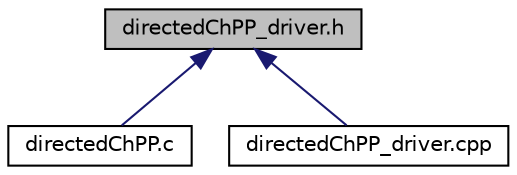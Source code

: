 digraph "directedChPP_driver.h"
{
  edge [fontname="Helvetica",fontsize="10",labelfontname="Helvetica",labelfontsize="10"];
  node [fontname="Helvetica",fontsize="10",shape=record];
  Node5 [label="directedChPP_driver.h",height=0.2,width=0.4,color="black", fillcolor="grey75", style="filled", fontcolor="black"];
  Node5 -> Node6 [dir="back",color="midnightblue",fontsize="10",style="solid",fontname="Helvetica"];
  Node6 [label="directedChPP.c",height=0.2,width=0.4,color="black", fillcolor="white", style="filled",URL="$directedChPP_8c.html",tooltip="Connecting code with postgres. "];
  Node5 -> Node7 [dir="back",color="midnightblue",fontsize="10",style="solid",fontname="Helvetica"];
  Node7 [label="directedChPP_driver.cpp",height=0.2,width=0.4,color="black", fillcolor="white", style="filled",URL="$directedChPP__driver_8cpp.html"];
}
